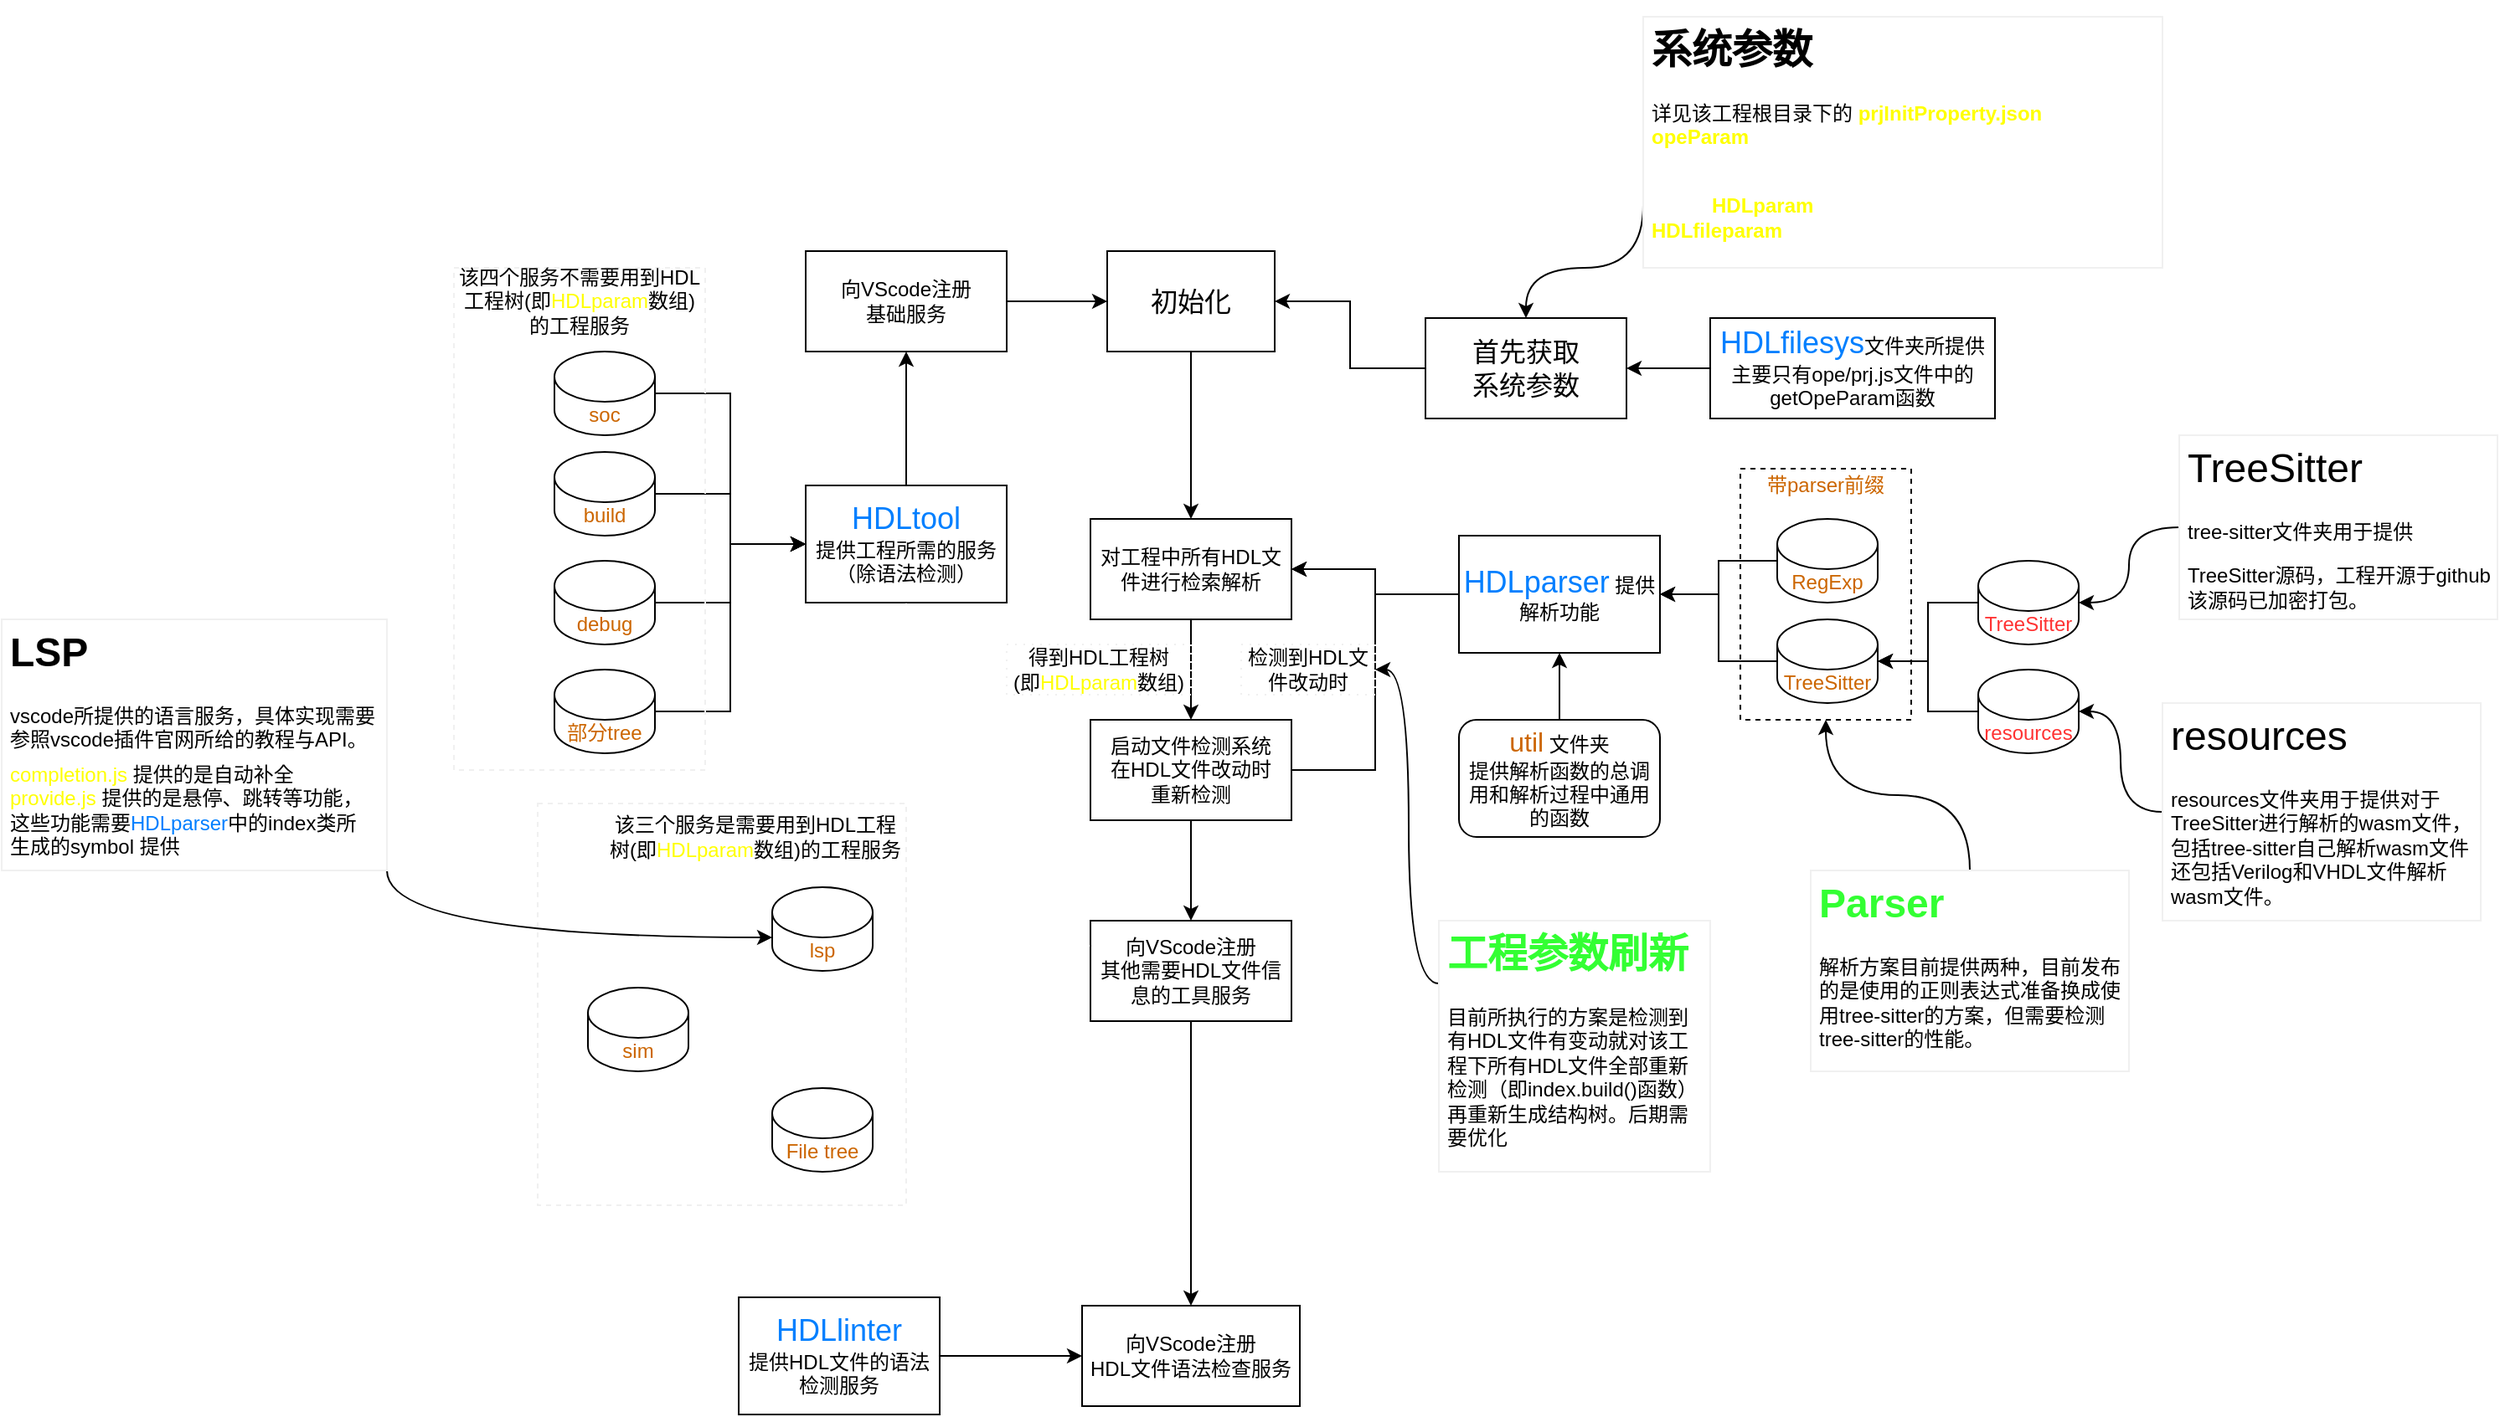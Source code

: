 <mxfile version="12.2.4" pages="3"><diagram id="Uvtx_EFygcFVrGt_DP7c" name="当前框架"><mxGraphModel dx="995" dy="856" grid="1" gridSize="10" guides="1" tooltips="1" connect="1" arrows="1" fold="1" page="1" pageScale="1" pageWidth="2336" pageHeight="1654" math="0" shadow="0"><root><mxCell id="0"/><mxCell id="1" parent="0"/><mxCell id="8" value="" style="edgeStyle=orthogonalEdgeStyle;rounded=0;orthogonalLoop=1;jettySize=auto;html=1;startArrow=none;startFill=0;endArrow=classic;endFill=1;" parent="1" source="2" target="7" edge="1"><mxGeometry relative="1" as="geometry"/></mxCell><mxCell id="2" value="&lt;font style=&quot;font-size: 16px&quot;&gt;初始化&lt;/font&gt;" style="rounded=0;whiteSpace=wrap;html=1;fillColor=none;" parent="1" vertex="1"><mxGeometry x="920" y="480" width="100" height="60" as="geometry"/></mxCell><mxCell id="36" value="" style="edgeStyle=orthogonalEdgeStyle;rounded=0;orthogonalLoop=1;jettySize=auto;html=1;startArrow=none;startFill=0;endArrow=classic;endFill=1;" parent="1" source="3" target="2" edge="1"><mxGeometry relative="1" as="geometry"/></mxCell><mxCell id="3" value="&lt;font style=&quot;font-size: 16px&quot;&gt;首先获取&lt;br&gt;系统参数&lt;/font&gt;" style="rounded=0;whiteSpace=wrap;html=1;fillColor=none;" parent="1" vertex="1"><mxGeometry x="1110" y="520" width="120" height="60" as="geometry"/></mxCell><mxCell id="37" value="" style="edgeStyle=orthogonalEdgeStyle;rounded=0;orthogonalLoop=1;jettySize=auto;html=1;startArrow=none;startFill=0;endArrow=classic;endFill=1;" parent="1" source="5" target="2" edge="1"><mxGeometry relative="1" as="geometry"/></mxCell><mxCell id="5" value="向VScode注册&lt;br&gt;基础服务" style="rounded=0;whiteSpace=wrap;html=1;fillColor=none;" parent="1" vertex="1"><mxGeometry x="740" y="480" width="120" height="60" as="geometry"/></mxCell><mxCell id="10" value="" style="edgeStyle=orthogonalEdgeStyle;rounded=0;orthogonalLoop=1;jettySize=auto;html=1;startArrow=none;startFill=0;endArrow=classic;endFill=1;" parent="1" source="7" target="9" edge="1"><mxGeometry relative="1" as="geometry"/></mxCell><mxCell id="14" value="" style="edgeStyle=orthogonalEdgeStyle;rounded=0;orthogonalLoop=1;jettySize=auto;html=1;startArrow=classic;startFill=1;endArrow=none;endFill=0;" parent="1" source="7" target="13" edge="1"><mxGeometry relative="1" as="geometry"/></mxCell><mxCell id="7" value="对工程中所有HDL文件进行检索解析" style="rounded=0;whiteSpace=wrap;html=1;fillColor=none;" parent="1" vertex="1"><mxGeometry x="910" y="640" width="120" height="60" as="geometry"/></mxCell><mxCell id="12" value="" style="edgeStyle=orthogonalEdgeStyle;rounded=0;orthogonalLoop=1;jettySize=auto;html=1;startArrow=none;startFill=0;endArrow=classic;endFill=1;" parent="1" source="9" target="11" edge="1"><mxGeometry relative="1" as="geometry"/></mxCell><mxCell id="41" style="edgeStyle=orthogonalEdgeStyle;rounded=0;orthogonalLoop=1;jettySize=auto;html=1;exitX=1;exitY=0.5;exitDx=0;exitDy=0;startArrow=none;startFill=0;endArrow=classic;endFill=1;" parent="1" source="9" edge="1"><mxGeometry relative="1" as="geometry"><mxPoint x="1030" y="670" as="targetPoint"/><Array as="points"><mxPoint x="1080" y="790"/><mxPoint x="1080" y="670"/></Array></mxGeometry></mxCell><mxCell id="9" value="启动文件检测系统&lt;br&gt;在HDL文件改动时&lt;br&gt;重新检测" style="rounded=0;whiteSpace=wrap;html=1;fillColor=none;" parent="1" vertex="1"><mxGeometry x="910" y="760" width="120" height="60" as="geometry"/></mxCell><mxCell id="78" value="" style="edgeStyle=orthogonalEdgeStyle;rounded=0;orthogonalLoop=1;jettySize=auto;html=1;startArrow=none;startFill=0;endArrow=classic;endFill=1;" parent="1" source="11" target="77" edge="1"><mxGeometry relative="1" as="geometry"/></mxCell><mxCell id="11" value="向VScode注册&lt;br&gt;其他需要HDL文件信息的工具服务" style="rounded=0;whiteSpace=wrap;html=1;fillColor=none;" parent="1" vertex="1"><mxGeometry x="910" y="880" width="120" height="60" as="geometry"/></mxCell><mxCell id="13" value="&lt;font color=&quot;#007fff&quot; style=&quot;font-size: 18px&quot;&gt;HDLparser&lt;/font&gt; 提供解析功能" style="rounded=0;whiteSpace=wrap;html=1;fillColor=none;" parent="1" vertex="1"><mxGeometry x="1130" y="650" width="120" height="70" as="geometry"/></mxCell><mxCell id="16" value="" style="edgeStyle=orthogonalEdgeStyle;rounded=0;orthogonalLoop=1;jettySize=auto;html=1;startArrow=none;startFill=0;endArrow=classic;endFill=1;" parent="1" source="15" target="13" edge="1"><mxGeometry relative="1" as="geometry"/></mxCell><mxCell id="15" value="&lt;font color=&quot;#cc6600&quot;&gt;RegExp&lt;/font&gt;" style="shape=cylinder3;whiteSpace=wrap;html=1;boundedLbl=1;backgroundOutline=1;size=15;fillColor=none;" parent="1" vertex="1"><mxGeometry x="1320" y="640" width="60" height="50" as="geometry"/></mxCell><mxCell id="18" value="" style="edgeStyle=orthogonalEdgeStyle;rounded=0;orthogonalLoop=1;jettySize=auto;html=1;startArrow=none;startFill=0;endArrow=classic;endFill=1;" parent="1" source="17" target="13" edge="1"><mxGeometry relative="1" as="geometry"/></mxCell><mxCell id="17" value="&lt;font color=&quot;#cc6600&quot;&gt;TreeSitter&lt;/font&gt;" style="shape=cylinder3;whiteSpace=wrap;html=1;boundedLbl=1;backgroundOutline=1;size=15;fillColor=none;" parent="1" vertex="1"><mxGeometry x="1320" y="700" width="60" height="50" as="geometry"/></mxCell><mxCell id="24" value="" style="edgeStyle=orthogonalEdgeStyle;rounded=0;orthogonalLoop=1;jettySize=auto;html=1;startArrow=none;startFill=0;endArrow=classic;endFill=1;" parent="1" source="19" target="17" edge="1"><mxGeometry relative="1" as="geometry"/></mxCell><mxCell id="19" value="&lt;font color=&quot;#ff3333&quot;&gt;TreeSitter&lt;/font&gt;" style="shape=cylinder3;whiteSpace=wrap;html=1;boundedLbl=1;backgroundOutline=1;size=15;fillColor=none;" parent="1" vertex="1"><mxGeometry x="1440" y="665" width="60" height="50" as="geometry"/></mxCell><mxCell id="20" value="" style="rounded=0;whiteSpace=wrap;html=1;fillColor=none;dashed=1;" parent="1" vertex="1"><mxGeometry x="1298" y="610" width="102" height="150" as="geometry"/></mxCell><mxCell id="21" value="&lt;font color=&quot;#cc6600&quot;&gt;带parser前缀&lt;/font&gt;" style="text;html=1;strokeColor=none;fillColor=none;align=center;verticalAlign=middle;whiteSpace=wrap;rounded=0;dashed=1;" parent="1" vertex="1"><mxGeometry x="1308" y="610" width="82" height="20" as="geometry"/></mxCell><mxCell id="25" value="" style="edgeStyle=orthogonalEdgeStyle;rounded=0;orthogonalLoop=1;jettySize=auto;html=1;startArrow=none;startFill=0;endArrow=classic;endFill=1;" parent="1" source="22" target="17" edge="1"><mxGeometry relative="1" as="geometry"/></mxCell><mxCell id="22" value="&lt;font color=&quot;#ff3333&quot;&gt;resources&lt;/font&gt;" style="shape=cylinder3;whiteSpace=wrap;html=1;boundedLbl=1;backgroundOutline=1;size=15;fillColor=none;" parent="1" vertex="1"><mxGeometry x="1440" y="730" width="60" height="50" as="geometry"/></mxCell><mxCell id="27" value="" style="edgeStyle=orthogonalEdgeStyle;rounded=0;orthogonalLoop=1;jettySize=auto;html=1;startArrow=none;startFill=0;endArrow=classic;endFill=1;" parent="1" source="26" target="13" edge="1"><mxGeometry relative="1" as="geometry"/></mxCell><mxCell id="26" value="&lt;font color=&quot;#cc6600&quot; style=&quot;font-size: 16px&quot;&gt;util&lt;/font&gt; 文件夹&lt;br&gt;提供解析函数的总调用和解析过程中通用的函数" style="rounded=1;whiteSpace=wrap;html=1;fillColor=none;" parent="1" vertex="1"><mxGeometry x="1130" y="760" width="120" height="70" as="geometry"/></mxCell><mxCell id="35" value="" style="edgeStyle=orthogonalEdgeStyle;rounded=0;orthogonalLoop=1;jettySize=auto;html=1;startArrow=none;startFill=0;endArrow=classic;endFill=1;" parent="1" source="30" target="3" edge="1"><mxGeometry relative="1" as="geometry"/></mxCell><mxCell id="30" value="&lt;font color=&quot;#007fff&quot; style=&quot;font-size: 18px&quot;&gt;HDLfilesys&lt;/font&gt;文件夹所提供&lt;br&gt;主要只有ope/prj.js文件中的&lt;br&gt;getOpeParam函数" style="rounded=0;whiteSpace=wrap;html=1;fillColor=none;" parent="1" vertex="1"><mxGeometry x="1280" y="520" width="170" height="60" as="geometry"/></mxCell><mxCell id="32" value="" style="edgeStyle=orthogonalEdgeStyle;rounded=0;orthogonalLoop=1;jettySize=auto;html=1;startArrow=none;startFill=0;endArrow=classic;endFill=1;curved=1;" parent="1" source="31" target="19" edge="1"><mxGeometry relative="1" as="geometry"/></mxCell><mxCell id="31" value="&lt;h1&gt;&lt;span style=&quot;font-weight: 400 ; text-align: center&quot;&gt;&lt;font style=&quot;font-size: 24px&quot;&gt;TreeSitter&lt;/font&gt;&lt;/span&gt;&lt;br&gt;&lt;/h1&gt;&lt;p&gt;&lt;span style=&quot;text-align: center&quot;&gt;tree-sitter文件夹用于提供&lt;/span&gt;&lt;/p&gt;&lt;span style=&quot;text-align: center&quot;&gt;TreeSitter源码，工程开源于github该源码已加密打包。&lt;/span&gt;" style="text;html=1;spacing=5;spacingTop=-20;whiteSpace=wrap;overflow=hidden;rounded=0;strokeColor=#f0f0f0;" parent="1" vertex="1"><mxGeometry x="1560" y="590" width="190" height="110" as="geometry"/></mxCell><mxCell id="34" value="" style="edgeStyle=orthogonalEdgeStyle;rounded=0;orthogonalLoop=1;jettySize=auto;html=1;startArrow=none;startFill=0;endArrow=classic;endFill=1;curved=1;" parent="1" source="33" target="22" edge="1"><mxGeometry relative="1" as="geometry"/></mxCell><mxCell id="33" value="&lt;h1&gt;&lt;span style=&quot;font-weight: 400 ; text-align: center&quot;&gt;&lt;font style=&quot;font-size: 24px&quot;&gt;resources&lt;/font&gt;&lt;/span&gt;&lt;br&gt;&lt;/h1&gt;&lt;span style=&quot;text-align: center&quot;&gt;resources&lt;/span&gt;&lt;span style=&quot;text-align: center&quot;&gt;文件夹用于提供对于&lt;/span&gt;&lt;span style=&quot;text-align: center&quot;&gt;&lt;br&gt;&lt;/span&gt;&lt;span style=&quot;text-align: center&quot;&gt;TreeSitter进行解析的wasm文件，包括tree-sitter自己解析wasm文件还包括Verilog和VHDL文件解析wasm文件。&lt;/span&gt;" style="text;html=1;spacing=5;spacingTop=-20;whiteSpace=wrap;overflow=hidden;rounded=0;strokeColor=#f0f0f0;" parent="1" vertex="1"><mxGeometry x="1550" y="750" width="190" height="130" as="geometry"/></mxCell><mxCell id="40" value="" style="edgeStyle=orthogonalEdgeStyle;rounded=0;orthogonalLoop=1;jettySize=auto;html=1;startArrow=none;startFill=0;endArrow=classic;endFill=1;curved=1;" parent="1" source="39" target="20" edge="1"><mxGeometry relative="1" as="geometry"/></mxCell><mxCell id="39" value="&lt;h1&gt;&lt;font color=&quot;#33ff33&quot;&gt;Parser&lt;/font&gt;&lt;/h1&gt;&lt;p&gt;解析方案目前提供两种，目前发布的是使用的正则表达式准备换成使用tree-sitter的方案，但需要检测tree-sitter的性能。&lt;/p&gt;" style="text;html=1;fillColor=none;spacing=5;spacingTop=-20;whiteSpace=wrap;overflow=hidden;rounded=0;strokeColor=#f0f0f0;" parent="1" vertex="1"><mxGeometry x="1340" y="850" width="190" height="120" as="geometry"/></mxCell><mxCell id="42" value="检测到HDL文件改动时" style="text;html=1;fillColor=none;align=center;verticalAlign=middle;whiteSpace=wrap;rounded=0;strokeColor=#f0f0f0;dashed=1;dashPattern=1 4;" parent="1" vertex="1"><mxGeometry x="1000" y="715" width="80" height="30" as="geometry"/></mxCell><mxCell id="44" style="edgeStyle=orthogonalEdgeStyle;rounded=0;orthogonalLoop=1;jettySize=auto;html=1;exitX=0;exitY=0.25;exitDx=0;exitDy=0;startArrow=none;startFill=0;endArrow=classic;endFill=1;entryX=1;entryY=0.5;entryDx=0;entryDy=0;curved=1;" parent="1" source="43" target="42" edge="1"><mxGeometry relative="1" as="geometry"><mxPoint x="1080" y="750" as="targetPoint"/><Array as="points"><mxPoint x="1100" y="918"/><mxPoint x="1100" y="730"/></Array></mxGeometry></mxCell><mxCell id="43" value="&lt;h1&gt;&lt;font color=&quot;#33ff33&quot;&gt;工程参数刷新&lt;/font&gt;&lt;/h1&gt;&lt;p&gt;目前所执行的方案是检测到有HDL文件有变动就对该工程下所有HDL文件全部重新检测（即index.build()函数）再重新生成结构树。后期需要优化&lt;/p&gt;" style="text;html=1;fillColor=none;spacing=5;spacingTop=-20;whiteSpace=wrap;overflow=hidden;rounded=0;strokeColor=#f0f0f0;" parent="1" vertex="1"><mxGeometry x="1118" y="880" width="162" height="150" as="geometry"/></mxCell><mxCell id="46" value="" style="edgeStyle=orthogonalEdgeStyle;rounded=0;orthogonalLoop=1;jettySize=auto;html=1;startArrow=none;startFill=0;endArrow=classic;endFill=1;" parent="1" source="45" target="5" edge="1"><mxGeometry relative="1" as="geometry"/></mxCell><mxCell id="52c16BeU2dZ0UimsJp-p-83" style="edgeStyle=orthogonalEdgeStyle;curved=1;rounded=0;orthogonalLoop=1;jettySize=auto;html=1;exitX=0.5;exitY=1;exitDx=0;exitDy=0;entryX=0;entryY=0.25;entryDx=0;entryDy=0;strokeColor=#FFFFFF;" parent="1" source="45" target="11" edge="1"><mxGeometry relative="1" as="geometry"><Array as="points"><mxPoint x="800" y="760"/><mxPoint x="860" y="760"/><mxPoint x="860" y="895"/></Array></mxGeometry></mxCell><mxCell id="45" value="&lt;font color=&quot;#007fff&quot; style=&quot;font-size: 18px&quot;&gt;HDLtool&lt;/font&gt; &lt;br&gt;提供工程所需的服务&lt;br&gt;（除语法检测）" style="rounded=0;whiteSpace=wrap;html=1;fillColor=none;" parent="1" vertex="1"><mxGeometry x="740" y="620" width="120" height="70" as="geometry"/></mxCell><mxCell id="50" value="" style="edgeStyle=orthogonalEdgeStyle;rounded=0;orthogonalLoop=1;jettySize=auto;html=1;startArrow=none;startFill=0;endArrow=classic;endFill=1;" parent="1" source="47" target="45" edge="1"><mxGeometry relative="1" as="geometry"/></mxCell><mxCell id="47" value="&lt;font color=&quot;#cc6600&quot;&gt;build&lt;/font&gt;" style="shape=cylinder3;whiteSpace=wrap;html=1;boundedLbl=1;backgroundOutline=1;size=15;fillColor=none;" parent="1" vertex="1"><mxGeometry x="590" y="600" width="60" height="50" as="geometry"/></mxCell><mxCell id="51" value="" style="edgeStyle=orthogonalEdgeStyle;rounded=0;orthogonalLoop=1;jettySize=auto;html=1;startArrow=none;startFill=0;endArrow=classic;endFill=1;" parent="1" source="48" target="45" edge="1"><mxGeometry relative="1" as="geometry"/></mxCell><mxCell id="48" value="&lt;font color=&quot;#cc6600&quot;&gt;debug&lt;/font&gt;" style="shape=cylinder3;whiteSpace=wrap;html=1;boundedLbl=1;backgroundOutline=1;size=15;fillColor=none;" parent="1" vertex="1"><mxGeometry x="590" y="665" width="60" height="50" as="geometry"/></mxCell><mxCell id="52" value="" style="edgeStyle=orthogonalEdgeStyle;rounded=0;orthogonalLoop=1;jettySize=auto;html=1;startArrow=none;startFill=0;endArrow=classic;endFill=1;" parent="1" source="49" target="45" edge="1"><mxGeometry relative="1" as="geometry"><Array as="points"><mxPoint x="695" y="755"/><mxPoint x="695" y="655"/></Array></mxGeometry></mxCell><mxCell id="49" value="&lt;font color=&quot;#cc6600&quot;&gt;部分tree&lt;/font&gt;" style="shape=cylinder3;whiteSpace=wrap;html=1;boundedLbl=1;backgroundOutline=1;size=15;fillColor=none;" parent="1" vertex="1"><mxGeometry x="590" y="730" width="60" height="50" as="geometry"/></mxCell><mxCell id="56" value="" style="edgeStyle=orthogonalEdgeStyle;rounded=0;orthogonalLoop=1;jettySize=auto;html=1;startArrow=none;startFill=0;endArrow=classic;endFill=1;entryX=0;entryY=0.5;entryDx=0;entryDy=0;" parent="1" source="54" target="45" edge="1"><mxGeometry relative="1" as="geometry"/></mxCell><mxCell id="54" value="&lt;font color=&quot;#cc6600&quot;&gt;soc&lt;/font&gt;" style="shape=cylinder3;whiteSpace=wrap;html=1;boundedLbl=1;backgroundOutline=1;size=15;fillColor=none;" parent="1" vertex="1"><mxGeometry x="590" y="540" width="60" height="50" as="geometry"/></mxCell><mxCell id="57" value="" style="rounded=0;whiteSpace=wrap;html=1;dashed=1;strokeColor=#f0f0f0;fillColor=none;" parent="1" vertex="1"><mxGeometry x="530" y="490" width="150" height="300" as="geometry"/></mxCell><mxCell id="61" value="该四个服务不需要用到HDL工程树(即&lt;font color=&quot;#ffff00&quot;&gt;HDLparam&lt;/font&gt;数组)的工程服务" style="text;html=1;strokeColor=none;fillColor=none;align=center;verticalAlign=middle;whiteSpace=wrap;rounded=0;dashed=1;" parent="1" vertex="1"><mxGeometry x="530" y="490" width="150" height="40" as="geometry"/></mxCell><mxCell id="62" value="得到HDL工程树&lt;br&gt;(即&lt;font color=&quot;#ffff00&quot;&gt;HDLparam&lt;/font&gt;数组)" style="text;html=1;fillColor=none;align=center;verticalAlign=middle;whiteSpace=wrap;rounded=0;strokeColor=#f0f0f0;dashed=1;dashPattern=1 4;" parent="1" vertex="1"><mxGeometry x="860" y="715" width="110" height="30" as="geometry"/></mxCell><mxCell id="66" style="edgeStyle=orthogonalEdgeStyle;rounded=0;orthogonalLoop=1;jettySize=auto;html=1;exitX=0;exitY=0.75;exitDx=0;exitDy=0;entryX=0.5;entryY=0;entryDx=0;entryDy=0;startArrow=none;startFill=0;endArrow=classic;endFill=1;curved=1;" parent="1" source="63" target="3" edge="1"><mxGeometry relative="1" as="geometry"><Array as="points"><mxPoint x="1240" y="490"/><mxPoint x="1170" y="490"/></Array></mxGeometry></mxCell><mxCell id="63" value="&lt;h1&gt;系统参数&lt;/h1&gt;&lt;p&gt;详见该工程根目录下的&amp;nbsp;&lt;b&gt;&lt;font color=&quot;#ffff00&quot;&gt;prjInitProperty.json&lt;/font&gt;&lt;font color=&quot;#ffffff&quot;&gt;文件中的&lt;/font&gt;&lt;font color=&quot;#ffff00&quot;&gt; opeParam&lt;/font&gt;&lt;font color=&quot;#ffffff&quot;&gt;对象。&lt;/font&gt;&lt;/b&gt;&lt;/p&gt;&lt;p&gt;&lt;b&gt;&lt;font color=&quot;#ffffff&quot;&gt;【注】：剩下的对象全是工程中所要用到的全局参数对象，且&lt;/font&gt;&lt;font color=&quot;#ffff00&quot;&gt;HDLparam&lt;/font&gt;&lt;font color=&quot;#ffffff&quot;&gt;数组中包含的是每个HDL文件的&lt;/font&gt;&lt;font color=&quot;#ffff00&quot;&gt;HDLfileparam&lt;/font&gt;&lt;font color=&quot;#ffffff&quot;&gt;对象，该对象具体内容在json文件已详细说明&lt;/font&gt;&lt;/b&gt;&lt;/p&gt;&lt;span style=&quot;color: rgba(0 , 0 , 0 , 0) ; font-family: monospace ; font-size: 0px&quot;&gt;%3CmxGraphModel%3E%3Croot%3E%3CmxCell%20id%3D%220%22%2F%3E%3CmxCell%20id%3D%221%22%20parent%3D%220%22%2F%3E%3CmxCell%20id%3D%222%22%20value%3D%22%E5%90%91VScode%E6%B3%A8%E5%86%8C%26lt%3Bbr%26gt%3B%E5%85%B6%E4%BB%96%E9%9C%80%E8%A6%81HDL%E6%96%87%E4%BB%B6%E4%BF%A1%E6%81%AF%E7%9A%84%E5%B7%A5%E5%85%B7%E6%9C%8D%E5%8A%A1%22%20style%3D%22rounded%3D0%3BwhiteSpace%3Dwrap%3Bhtml%3D1%3BfillColor%3Dnone%3B%22%20vertex%3D%221%22%20parent%3D%221%22%3E%3CmxGeometry%20x%3D%22910%22%20y%3D%22880%22%20width%3D%22120%22%20height%3D%2260%22%20as%3D%22geometry%22%2F%3E%3C%2FmxCell%3E%3C%2Froot%3E%3C%2FmxGraphModel%3E&lt;/span&gt;" style="text;html=1;fillColor=none;spacing=5;spacingTop=-20;whiteSpace=wrap;overflow=hidden;rounded=0;strokeColor=#f0f0f0;" parent="1" vertex="1"><mxGeometry x="1240" y="340" width="310" height="150" as="geometry"/></mxCell><mxCell id="67" value="&lt;font color=&quot;#cc6600&quot;&gt;File tree&lt;/font&gt;" style="shape=cylinder3;whiteSpace=wrap;html=1;boundedLbl=1;backgroundOutline=1;size=15;fillColor=none;" parent="1" vertex="1"><mxGeometry x="720" y="980" width="60" height="50" as="geometry"/></mxCell><mxCell id="68" value="&lt;font color=&quot;#cc6600&quot;&gt;lsp&lt;/font&gt;" style="shape=cylinder3;whiteSpace=wrap;html=1;boundedLbl=1;backgroundOutline=1;size=15;fillColor=none;" parent="1" vertex="1"><mxGeometry x="720" y="860" width="60" height="50" as="geometry"/></mxCell><mxCell id="69" value="&lt;font color=&quot;#cc6600&quot;&gt;sim&lt;/font&gt;" style="shape=cylinder3;whiteSpace=wrap;html=1;boundedLbl=1;backgroundOutline=1;size=15;fillColor=none;" parent="1" vertex="1"><mxGeometry x="610" y="920" width="60" height="50" as="geometry"/></mxCell><mxCell id="70" value="" style="rounded=0;whiteSpace=wrap;html=1;dashed=1;strokeColor=#f0f0f0;fillColor=none;" parent="1" vertex="1"><mxGeometry x="580" y="810" width="220" height="240" as="geometry"/></mxCell><mxCell id="52c16BeU2dZ0UimsJp-p-82" style="edgeStyle=orthogonalEdgeStyle;curved=1;rounded=0;orthogonalLoop=1;jettySize=auto;html=1;exitX=0.5;exitY=0;exitDx=0;exitDy=0;entryX=0.5;entryY=1;entryDx=0;entryDy=0;strokeColor=#FFFFFF;" parent="1" source="71" target="45" edge="1"><mxGeometry relative="1" as="geometry"><Array as="points"><mxPoint x="710" y="760"/><mxPoint x="800" y="760"/></Array></mxGeometry></mxCell><mxCell id="71" value="该三个服务是需要用到HDL工程树(即&lt;font color=&quot;#ffff00&quot;&gt;HDLparam&lt;/font&gt;数组)的工程服务" style="text;html=1;strokeColor=none;fillColor=none;align=center;verticalAlign=middle;whiteSpace=wrap;rounded=0;dashed=1;" parent="1" vertex="1"><mxGeometry x="620" y="810" width="180" height="40" as="geometry"/></mxCell><mxCell id="77" value="向VScode注册&lt;br&gt;HDL文件语法检查服务" style="rounded=0;whiteSpace=wrap;html=1;fillColor=none;" parent="1" vertex="1"><mxGeometry x="905" y="1110" width="130" height="60" as="geometry"/></mxCell><mxCell id="80" value="" style="edgeStyle=orthogonalEdgeStyle;rounded=0;orthogonalLoop=1;jettySize=auto;html=1;startArrow=none;startFill=0;endArrow=classic;endFill=1;" parent="1" source="79" target="77" edge="1"><mxGeometry relative="1" as="geometry"/></mxCell><mxCell id="79" value="&lt;font color=&quot;#007fff&quot; style=&quot;font-size: 18px&quot;&gt;HDLlinter&lt;/font&gt;&lt;br&gt;提供HDL文件的语法检测服务" style="rounded=0;whiteSpace=wrap;html=1;fillColor=none;" parent="1" vertex="1"><mxGeometry x="700" y="1105" width="120" height="70" as="geometry"/></mxCell><mxCell id="82" style="edgeStyle=orthogonalEdgeStyle;rounded=0;orthogonalLoop=1;jettySize=auto;html=1;exitX=1;exitY=1;exitDx=0;exitDy=0;startArrow=none;startFill=0;endArrow=classic;endFill=1;entryX=0;entryY=0;entryDx=0;entryDy=30;entryPerimeter=0;curved=1;" parent="1" source="81" target="68" edge="1"><mxGeometry relative="1" as="geometry"><mxPoint x="550.0" y="880.0" as="targetPoint"/><Array as="points"><mxPoint x="490" y="890"/></Array></mxGeometry></mxCell><mxCell id="81" value="&lt;h1&gt;LSP&lt;/h1&gt;&lt;p&gt;vscode所提供的语言服务，具体实现需要参照vscode插件官网所给的教程与API。&lt;/p&gt;&lt;p style=&quot;line-height: 20%&quot;&gt;&lt;font color=&quot;#ffff00&quot;&gt;completion.js&amp;nbsp;&lt;/font&gt;提供的是自动补全&lt;/p&gt;&lt;p style=&quot;line-height: 20%&quot;&gt;&lt;font color=&quot;#ffff00&quot;&gt;provide.js&amp;nbsp;&lt;/font&gt;提供的是悬停、跳转等功能，&lt;/p&gt;&lt;p style=&quot;line-height: 20%&quot;&gt;这些功能需要&lt;font color=&quot;#007fff&quot;&gt;HDLparser&lt;/font&gt;中的index类所&lt;/p&gt;&lt;p style=&quot;line-height: 20%&quot;&gt;生成的symbol 提供&lt;/p&gt;" style="text;html=1;fillColor=none;spacing=5;spacingTop=-20;whiteSpace=wrap;overflow=hidden;rounded=0;strokeColor=#f0f0f0;" parent="1" vertex="1"><mxGeometry x="260" y="700" width="230" height="150" as="geometry"/></mxCell></root></mxGraphModel></diagram><diagram id="HQ9xZqRZMTou116-Q7MH" name="理想框架"><mxGraphModel dx="903" dy="1223" grid="1" gridSize="10" guides="1" tooltips="1" connect="1" arrows="1" fold="1" page="1" pageScale="1" pageWidth="2336" pageHeight="1654" math="0" shadow="0"><root><mxCell id="qOImLRfctZHwxg6qMuq2-0"/><mxCell id="qOImLRfctZHwxg6qMuq2-1" parent="qOImLRfctZHwxg6qMuq2-0"/><mxCell id="mVjKKUgkW_QFu3QTIU2m-2" style="edgeStyle=orthogonalEdgeStyle;curved=1;rounded=0;orthogonalLoop=1;jettySize=auto;html=1;exitX=0.5;exitY=1;exitDx=0;exitDy=0;entryX=0.5;entryY=1;entryDx=0;entryDy=0;strokeColor=#FFFFFF;" parent="qOImLRfctZHwxg6qMuq2-1" source="qOImLRfctZHwxg6qMuq2-3" target="mVjKKUgkW_QFu3QTIU2m-0" edge="1"><mxGeometry relative="1" as="geometry"><Array as="points"><mxPoint x="1275" y="440"/><mxPoint x="1465" y="440"/></Array></mxGeometry></mxCell><mxCell id="qOImLRfctZHwxg6qMuq2-3" value="" style="rounded=0;whiteSpace=wrap;html=1;fillColor=none;" parent="qOImLRfctZHwxg6qMuq2-1" vertex="1"><mxGeometry x="1200" y="287" width="150" height="113" as="geometry"/></mxCell><mxCell id="WHu56JzcfsG-LeSrM2mb-2" value="&lt;span style=&quot;color: rgb(255 , 255 , 0)&quot;&gt;HDLparam&lt;/span&gt;" style="shape=cylinder3;whiteSpace=wrap;html=1;boundedLbl=1;backgroundOutline=1;size=15;fillColor=none;" parent="qOImLRfctZHwxg6qMuq2-1" vertex="1"><mxGeometry x="980" y="430" width="70" height="50" as="geometry"/></mxCell><mxCell id="PDiKDTpNDZHU_HGJEwD4-1" value="&lt;span style=&quot;color: rgb(255 , 255 , 0)&quot;&gt;HDLsymbol&lt;/span&gt;" style="shape=cylinder3;whiteSpace=wrap;html=1;boundedLbl=1;backgroundOutline=1;size=15;fillColor=none;" parent="qOImLRfctZHwxg6qMuq2-1" vertex="1"><mxGeometry x="1093" y="380" width="70" height="50" as="geometry"/></mxCell><mxCell id="PDiKDTpNDZHU_HGJEwD4-15" value="" style="group" parent="qOImLRfctZHwxg6qMuq2-1" vertex="1" connectable="0"><mxGeometry x="790" y="400" width="180" height="180" as="geometry"/></mxCell><mxCell id="qOImLRfctZHwxg6qMuq2-2" value="" style="rounded=0;whiteSpace=wrap;html=1;fillColor=none;" parent="PDiKDTpNDZHU_HGJEwD4-15" vertex="1"><mxGeometry width="180" height="180" as="geometry"/></mxCell><mxCell id="WHu56JzcfsG-LeSrM2mb-0" value="&lt;font style=&quot;font-size: 16px&quot;&gt;底层处理&lt;/font&gt;" style="text;html=1;strokeColor=none;fillColor=none;align=center;verticalAlign=middle;whiteSpace=wrap;rounded=0;" parent="PDiKDTpNDZHU_HGJEwD4-15" vertex="1"><mxGeometry x="35" y="2" width="110" height="20" as="geometry"/></mxCell><mxCell id="PDiKDTpNDZHU_HGJEwD4-2" value="&lt;font style=&quot;font-size: 16px&quot;&gt;parse&lt;/font&gt;" style="rounded=0;whiteSpace=wrap;html=1;fillColor=none;" parent="PDiKDTpNDZHU_HGJEwD4-15" vertex="1"><mxGeometry y="32" width="180" height="20" as="geometry"/></mxCell><mxCell id="PDiKDTpNDZHU_HGJEwD4-3" value="index_data" style="rounded=0;whiteSpace=wrap;html=1;fillColor=none;" parent="PDiKDTpNDZHU_HGJEwD4-15" vertex="1"><mxGeometry y="80" width="180" height="20" as="geometry"/></mxCell><mxCell id="PDiKDTpNDZHU_HGJEwD4-6" style="edgeStyle=orthogonalEdgeStyle;rounded=0;orthogonalLoop=1;jettySize=auto;html=1;exitX=0.5;exitY=1;exitDx=0;exitDy=0;entryX=0.5;entryY=0;entryDx=0;entryDy=0;" parent="PDiKDTpNDZHU_HGJEwD4-15" source="PDiKDTpNDZHU_HGJEwD4-2" target="PDiKDTpNDZHU_HGJEwD4-3" edge="1"><mxGeometry relative="1" as="geometry"/></mxCell><mxCell id="PDiKDTpNDZHU_HGJEwD4-8" value="AST" style="rounded=0;whiteSpace=wrap;html=1;fillColor=none;" parent="PDiKDTpNDZHU_HGJEwD4-15" vertex="1"><mxGeometry y="120" width="180" height="20" as="geometry"/></mxCell><mxCell id="PDiKDTpNDZHU_HGJEwD4-9" style="edgeStyle=orthogonalEdgeStyle;rounded=0;orthogonalLoop=1;jettySize=auto;html=1;exitX=0.5;exitY=1;exitDx=0;exitDy=0;entryX=0.5;entryY=0;entryDx=0;entryDy=0;" parent="PDiKDTpNDZHU_HGJEwD4-15" source="PDiKDTpNDZHU_HGJEwD4-3" target="PDiKDTpNDZHU_HGJEwD4-8" edge="1"><mxGeometry relative="1" as="geometry"/></mxCell><mxCell id="PDiKDTpNDZHU_HGJEwD4-10" value="cell" style="rounded=0;whiteSpace=wrap;html=1;fillColor=none;" parent="PDiKDTpNDZHU_HGJEwD4-15" vertex="1"><mxGeometry y="160" width="180" height="20" as="geometry"/></mxCell><mxCell id="PDiKDTpNDZHU_HGJEwD4-11" value="" style="edgeStyle=orthogonalEdgeStyle;rounded=0;orthogonalLoop=1;jettySize=auto;html=1;" parent="PDiKDTpNDZHU_HGJEwD4-15" source="PDiKDTpNDZHU_HGJEwD4-8" target="PDiKDTpNDZHU_HGJEwD4-10" edge="1"><mxGeometry relative="1" as="geometry"/></mxCell><mxCell id="PDiKDTpNDZHU_HGJEwD4-20" style="edgeStyle=orthogonalEdgeStyle;curved=1;rounded=0;orthogonalLoop=1;jettySize=auto;html=1;exitX=1;exitY=0.5;exitDx=0;exitDy=0;entryX=0;entryY=0.5;entryDx=0;entryDy=0;strokeColor=#FFFF00;" parent="qOImLRfctZHwxg6qMuq2-1" source="PDiKDTpNDZHU_HGJEwD4-3" target="qOImLRfctZHwxg6qMuq2-3" edge="1"><mxGeometry relative="1" as="geometry"/></mxCell><mxCell id="PDiKDTpNDZHU_HGJEwD4-21" value="" style="rounded=0;whiteSpace=wrap;html=1;fillColor=none;" parent="qOImLRfctZHwxg6qMuq2-1" vertex="1"><mxGeometry x="1200" y="473.5" width="150" height="113" as="geometry"/></mxCell><mxCell id="PDiKDTpNDZHU_HGJEwD4-23" value="&lt;h1&gt;Parse&lt;/h1&gt;&lt;p&gt;HDL语言的解析&lt;/p&gt;" style="text;html=1;fillColor=none;spacing=5;spacingTop=-20;whiteSpace=wrap;overflow=hidden;rounded=0;strokeColor=#f0f0f0;" parent="qOImLRfctZHwxg6qMuq2-1" vertex="1"><mxGeometry x="550" y="290" width="190" height="120" as="geometry"/></mxCell><mxCell id="PDiKDTpNDZHU_HGJEwD4-24" style="edgeStyle=orthogonalEdgeStyle;curved=1;rounded=0;orthogonalLoop=1;jettySize=auto;html=1;exitX=0;exitY=0.5;exitDx=0;exitDy=0;entryX=0.5;entryY=1;entryDx=0;entryDy=0;strokeColor=#FFFFFF;" parent="qOImLRfctZHwxg6qMuq2-1" source="PDiKDTpNDZHU_HGJEwD4-2" target="PDiKDTpNDZHU_HGJEwD4-23" edge="1"><mxGeometry relative="1" as="geometry"/></mxCell><mxCell id="mVjKKUgkW_QFu3QTIU2m-1" style="edgeStyle=orthogonalEdgeStyle;curved=1;rounded=0;orthogonalLoop=1;jettySize=auto;html=1;exitX=0.5;exitY=0;exitDx=0;exitDy=0;entryX=0.5;entryY=0;entryDx=0;entryDy=0;strokeColor=#FFFFFF;" parent="qOImLRfctZHwxg6qMuq2-1" source="mVjKKUgkW_QFu3QTIU2m-0" target="qOImLRfctZHwxg6qMuq2-3" edge="1"><mxGeometry relative="1" as="geometry"><Array as="points"><mxPoint x="1465" y="240"/><mxPoint x="1275" y="240"/></Array></mxGeometry></mxCell><mxCell id="hq1yx4_GY3kp14Jz0qJu-7" value="" style="edgeStyle=orthogonalEdgeStyle;rounded=0;orthogonalLoop=1;jettySize=auto;html=1;exitX=1;exitY=0.5;exitDx=0;exitDy=0;" parent="qOImLRfctZHwxg6qMuq2-1" source="mVjKKUgkW_QFu3QTIU2m-0" target="hq1yx4_GY3kp14Jz0qJu-6" edge="1"><mxGeometry relative="1" as="geometry"><mxPoint x="1580" y="360" as="sourcePoint"/></mxGeometry></mxCell><mxCell id="hq1yx4_GY3kp14Jz0qJu-11" style="edgeStyle=orthogonalEdgeStyle;rounded=0;orthogonalLoop=1;jettySize=auto;html=1;exitX=1;exitY=0.5;exitDx=0;exitDy=0;entryX=0;entryY=0.5;entryDx=0;entryDy=0;" parent="qOImLRfctZHwxg6qMuq2-1" source="mVjKKUgkW_QFu3QTIU2m-0" target="hq1yx4_GY3kp14Jz0qJu-9" edge="1"><mxGeometry relative="1" as="geometry"/></mxCell><mxCell id="hq1yx4_GY3kp14Jz0qJu-12" style="edgeStyle=orthogonalEdgeStyle;rounded=0;orthogonalLoop=1;jettySize=auto;html=1;exitX=1;exitY=0.5;exitDx=0;exitDy=0;entryX=0;entryY=0.5;entryDx=0;entryDy=0;" parent="qOImLRfctZHwxg6qMuq2-1" source="mVjKKUgkW_QFu3QTIU2m-0" target="hq1yx4_GY3kp14Jz0qJu-10" edge="1"><mxGeometry relative="1" as="geometry"/></mxCell><mxCell id="mVjKKUgkW_QFu3QTIU2m-0" value="" style="rounded=0;whiteSpace=wrap;html=1;fillColor=none;" parent="qOImLRfctZHwxg6qMuq2-1" vertex="1"><mxGeometry x="1390" y="287" width="150" height="113" as="geometry"/></mxCell><mxCell id="mVjKKUgkW_QFu3QTIU2m-4" style="edgeStyle=orthogonalEdgeStyle;curved=1;rounded=0;orthogonalLoop=1;jettySize=auto;html=1;exitX=1;exitY=0.5;exitDx=0;exitDy=0;entryX=0;entryY=0.5;entryDx=0;entryDy=0;strokeColor=#FFFFFF;" parent="qOImLRfctZHwxg6qMuq2-1" source="PDiKDTpNDZHU_HGJEwD4-8" target="PDiKDTpNDZHU_HGJEwD4-21" edge="1"><mxGeometry relative="1" as="geometry"/></mxCell><mxCell id="mVjKKUgkW_QFu3QTIU2m-5" value="" style="rounded=0;whiteSpace=wrap;html=1;strokeColor=#f0f0f0;fillColor=none;dashed=1;" parent="qOImLRfctZHwxg6qMuq2-1" vertex="1"><mxGeometry x="1185" y="200" width="370" height="410" as="geometry"/></mxCell><mxCell id="hq1yx4_GY3kp14Jz0qJu-0" value="文件发生改动" style="text;html=1;strokeColor=none;fillColor=none;align=center;verticalAlign=middle;whiteSpace=wrap;rounded=0;" parent="qOImLRfctZHwxg6qMuq2-1" vertex="1"><mxGeometry x="1330" y="420" width="80" height="20" as="geometry"/></mxCell><mxCell id="hq1yx4_GY3kp14Jz0qJu-1" value="更新数据库重新监测" style="text;html=1;strokeColor=none;fillColor=none;align=center;verticalAlign=middle;whiteSpace=wrap;rounded=0;" parent="qOImLRfctZHwxg6qMuq2-1" vertex="1"><mxGeometry x="1315" y="220" width="110" height="20" as="geometry"/></mxCell><mxCell id="hq1yx4_GY3kp14Jz0qJu-2" value="Monitor" style="text;html=1;strokeColor=none;fillColor=none;align=center;verticalAlign=middle;whiteSpace=wrap;rounded=0;" parent="qOImLRfctZHwxg6qMuq2-1" vertex="1"><mxGeometry x="1200" y="267" width="50" height="20" as="geometry"/></mxCell><mxCell id="hq1yx4_GY3kp14Jz0qJu-5" value="主要监测三类文件，分别是HDL，log以及property.json&lt;br&gt;HDL: 更新工程HDLparam&lt;br&gt;log：显示第三方工具使用过程中的日志&lt;br&gt;property.json: 工程结构和lib的实时更新" style="text;html=1;strokeColor=none;fillColor=none;align=left;verticalAlign=middle;whiteSpace=wrap;rounded=0;" parent="qOImLRfctZHwxg6qMuq2-1" vertex="1"><mxGeometry x="1200" y="300" width="150" height="100" as="geometry"/></mxCell><mxCell id="hq1yx4_GY3kp14Jz0qJu-6" value="&lt;font style=&quot;font-size: 15px&quot;&gt;Tree View&lt;/font&gt;&lt;br&gt;&lt;br&gt;&lt;br&gt;&lt;br&gt;&lt;br&gt;&lt;br&gt;&lt;br&gt;" style="rounded=0;whiteSpace=wrap;html=1;fillColor=none;align=left;" parent="qOImLRfctZHwxg6qMuq2-1" vertex="1"><mxGeometry x="1650" y="287" width="150" height="113" as="geometry"/></mxCell><mxCell id="hq1yx4_GY3kp14Jz0qJu-8" value="最新数据库" style="text;html=1;strokeColor=none;fillColor=none;align=center;verticalAlign=middle;whiteSpace=wrap;rounded=0;" parent="qOImLRfctZHwxg6qMuq2-1" vertex="1"><mxGeometry x="1550" y="320" width="90" height="20" as="geometry"/></mxCell><mxCell id="hq1yx4_GY3kp14Jz0qJu-9" value="&lt;font style=&quot;font-size: 16px&quot;&gt;Web View&lt;/font&gt;&lt;br&gt;&lt;br&gt;&lt;br&gt;&lt;br&gt;&lt;br&gt;&lt;br&gt;&lt;br&gt;" style="rounded=0;whiteSpace=wrap;html=1;fillColor=none;align=left;" parent="qOImLRfctZHwxg6qMuq2-1" vertex="1"><mxGeometry x="1650" y="420" width="150" height="113" as="geometry"/></mxCell><mxCell id="hq1yx4_GY3kp14Jz0qJu-10" value="&lt;div&gt;&lt;span style=&quot;font-size: 16px&quot;&gt;第三方仿真工具&lt;/span&gt;&lt;/div&gt;&lt;br&gt;&lt;br&gt;&lt;br&gt;&lt;br&gt;&lt;br&gt;&lt;br&gt;" style="rounded=0;whiteSpace=wrap;html=1;fillColor=none;align=left;" parent="qOImLRfctZHwxg6qMuq2-1" vertex="1"><mxGeometry x="1650" y="550" width="150" height="113" as="geometry"/></mxCell></root></mxGraphModel></diagram><diagram id="l50Op9LjmLVcln9YL1NZ" name="IC设计流程"><mxGraphModel dx="744" dy="1007" grid="1" gridSize="10" guides="1" tooltips="1" connect="1" arrows="1" fold="1" page="1" pageScale="1" pageWidth="2336" pageHeight="1654" math="0" shadow="0"><root><mxCell id="8WYIxfV6xZUhr8BQMb0D-0"/><mxCell id="8WYIxfV6xZUhr8BQMb0D-1" parent="8WYIxfV6xZUhr8BQMb0D-0"/><mxCell id="-YLL8AaoLSVC0dxfMeJJ-1" value="" style="edgeStyle=orthogonalEdgeStyle;rounded=0;orthogonalLoop=1;jettySize=auto;html=1;" parent="8WYIxfV6xZUhr8BQMb0D-1" source="8WYIxfV6xZUhr8BQMb0D-2" target="-YLL8AaoLSVC0dxfMeJJ-0" edge="1"><mxGeometry relative="1" as="geometry"/></mxCell><mxCell id="8WYIxfV6xZUhr8BQMb0D-2" value="&lt;font style=&quot;font-size: 16px&quot;&gt;Logic Design&lt;/font&gt;" style="rounded=0;whiteSpace=wrap;html=1;fillColor=none;" parent="8WYIxfV6xZUhr8BQMb0D-1" vertex="1"><mxGeometry x="580" y="200" width="120" height="60" as="geometry"/></mxCell><mxCell id="-YLL8AaoLSVC0dxfMeJJ-3" value="" style="edgeStyle=orthogonalEdgeStyle;rounded=0;orthogonalLoop=1;jettySize=auto;html=1;" parent="8WYIxfV6xZUhr8BQMb0D-1" source="-YLL8AaoLSVC0dxfMeJJ-0" target="-YLL8AaoLSVC0dxfMeJJ-2" edge="1"><mxGeometry relative="1" as="geometry"/></mxCell><mxCell id="-YLL8AaoLSVC0dxfMeJJ-0" value="&lt;font style=&quot;font-size: 16px&quot;&gt;Logic Synthesis&lt;/font&gt;" style="rounded=0;whiteSpace=wrap;html=1;fillColor=none;" parent="8WYIxfV6xZUhr8BQMb0D-1" vertex="1"><mxGeometry x="580" y="320" width="120" height="60" as="geometry"/></mxCell><mxCell id="-YLL8AaoLSVC0dxfMeJJ-5" value="" style="edgeStyle=orthogonalEdgeStyle;rounded=0;orthogonalLoop=1;jettySize=auto;html=1;" parent="8WYIxfV6xZUhr8BQMb0D-1" source="-YLL8AaoLSVC0dxfMeJJ-2" target="-YLL8AaoLSVC0dxfMeJJ-4" edge="1"><mxGeometry relative="1" as="geometry"/></mxCell><mxCell id="-YLL8AaoLSVC0dxfMeJJ-2" value="&lt;font style=&quot;font-size: 16px&quot;&gt;Floor&amp;nbsp; &amp;nbsp;Plan&lt;br&gt;Power Plan&lt;/font&gt;" style="rounded=0;whiteSpace=wrap;html=1;fillColor=none;" parent="8WYIxfV6xZUhr8BQMb0D-1" vertex="1"><mxGeometry x="580" y="440" width="120" height="60" as="geometry"/></mxCell><mxCell id="-YLL8AaoLSVC0dxfMeJJ-7" value="" style="edgeStyle=orthogonalEdgeStyle;rounded=0;orthogonalLoop=1;jettySize=auto;html=1;" parent="8WYIxfV6xZUhr8BQMb0D-1" source="-YLL8AaoLSVC0dxfMeJJ-4" target="-YLL8AaoLSVC0dxfMeJJ-6" edge="1"><mxGeometry relative="1" as="geometry"/></mxCell><mxCell id="-YLL8AaoLSVC0dxfMeJJ-4" value="&lt;font style=&quot;font-size: 16px&quot;&gt;STD CELL&lt;br&gt;PLACE EMEENT&lt;/font&gt;" style="rounded=0;whiteSpace=wrap;html=1;fillColor=none;" parent="8WYIxfV6xZUhr8BQMb0D-1" vertex="1"><mxGeometry x="580" y="560" width="120" height="60" as="geometry"/></mxCell><mxCell id="-YLL8AaoLSVC0dxfMeJJ-9" value="" style="edgeStyle=orthogonalEdgeStyle;rounded=0;orthogonalLoop=1;jettySize=auto;html=1;" parent="8WYIxfV6xZUhr8BQMb0D-1" source="-YLL8AaoLSVC0dxfMeJJ-6" target="-YLL8AaoLSVC0dxfMeJJ-8" edge="1"><mxGeometry relative="1" as="geometry"/></mxCell><mxCell id="-YLL8AaoLSVC0dxfMeJJ-6" value="&lt;font style=&quot;font-size: 16px&quot;&gt;Clock Tree&lt;br&gt;Synthesis&lt;/font&gt;" style="rounded=0;whiteSpace=wrap;html=1;fillColor=none;" parent="8WYIxfV6xZUhr8BQMb0D-1" vertex="1"><mxGeometry x="580" y="690" width="120" height="60" as="geometry"/></mxCell><mxCell id="-YLL8AaoLSVC0dxfMeJJ-11" value="" style="edgeStyle=orthogonalEdgeStyle;rounded=0;orthogonalLoop=1;jettySize=auto;html=1;" parent="8WYIxfV6xZUhr8BQMb0D-1" source="-YLL8AaoLSVC0dxfMeJJ-8" target="-YLL8AaoLSVC0dxfMeJJ-10" edge="1"><mxGeometry relative="1" as="geometry"/></mxCell><mxCell id="-YLL8AaoLSVC0dxfMeJJ-8" value="&lt;font style=&quot;font-size: 16px&quot;&gt;&lt;font style=&quot;font-size: 16px&quot;&gt;Globa&lt;/font&gt;l Router&lt;/font&gt;" style="whiteSpace=wrap;html=1;rounded=0;fillColor=none;" parent="8WYIxfV6xZUhr8BQMb0D-1" vertex="1"><mxGeometry x="580" y="827" width="120" height="60" as="geometry"/></mxCell><mxCell id="-YLL8AaoLSVC0dxfMeJJ-13" value="" style="edgeStyle=orthogonalEdgeStyle;rounded=0;orthogonalLoop=1;jettySize=auto;html=1;" parent="8WYIxfV6xZUhr8BQMb0D-1" source="-YLL8AaoLSVC0dxfMeJJ-10" target="-YLL8AaoLSVC0dxfMeJJ-12" edge="1"><mxGeometry relative="1" as="geometry"/></mxCell><mxCell id="-YLL8AaoLSVC0dxfMeJJ-10" value="&lt;font style=&quot;font-size: 16px&quot;&gt;Detailed Router&lt;/font&gt;" style="whiteSpace=wrap;html=1;rounded=0;fillColor=none;" parent="8WYIxfV6xZUhr8BQMb0D-1" vertex="1"><mxGeometry x="580" y="960" width="120" height="60" as="geometry"/></mxCell><mxCell id="-YLL8AaoLSVC0dxfMeJJ-15" value="" style="edgeStyle=orthogonalEdgeStyle;rounded=0;orthogonalLoop=1;jettySize=auto;html=1;" parent="8WYIxfV6xZUhr8BQMb0D-1" source="-YLL8AaoLSVC0dxfMeJJ-12" target="-YLL8AaoLSVC0dxfMeJJ-14" edge="1"><mxGeometry relative="1" as="geometry"/></mxCell><mxCell id="-YLL8AaoLSVC0dxfMeJJ-12" value="&lt;font style=&quot;font-size: 16px&quot;&gt;Layout&lt;br&gt;Finishing&lt;/font&gt;" style="whiteSpace=wrap;html=1;rounded=0;fillColor=none;strokeColor=#FF9933;" parent="8WYIxfV6xZUhr8BQMb0D-1" vertex="1"><mxGeometry x="580" y="1090" width="120" height="60" as="geometry"/></mxCell><mxCell id="-YLL8AaoLSVC0dxfMeJJ-17" value="" style="edgeStyle=orthogonalEdgeStyle;rounded=0;orthogonalLoop=1;jettySize=auto;html=1;" parent="8WYIxfV6xZUhr8BQMb0D-1" source="-YLL8AaoLSVC0dxfMeJJ-14" target="-YLL8AaoLSVC0dxfMeJJ-16" edge="1"><mxGeometry relative="1" as="geometry"/></mxCell><mxCell id="-YLL8AaoLSVC0dxfMeJJ-14" value="&lt;font style=&quot;font-size: 16px&quot;&gt;Parasitic&lt;br&gt;Extraction/SI&lt;/font&gt;" style="whiteSpace=wrap;html=1;rounded=0;fillColor=none;strokeColor=#FFFFFF;" parent="8WYIxfV6xZUhr8BQMb0D-1" vertex="1"><mxGeometry x="580" y="1220" width="120" height="60" as="geometry"/></mxCell><mxCell id="-YLL8AaoLSVC0dxfMeJJ-16" value="&lt;font style=&quot;font-size: 16px&quot;&gt;Static &lt;br&gt;Timing &lt;br&gt;Analysis&lt;/font&gt;" style="whiteSpace=wrap;html=1;rounded=0;strokeColor=#FFFFFF;fillColor=none;" parent="8WYIxfV6xZUhr8BQMb0D-1" vertex="1"><mxGeometry x="580" y="1350" width="120" height="60" as="geometry"/></mxCell></root></mxGraphModel></diagram></mxfile>